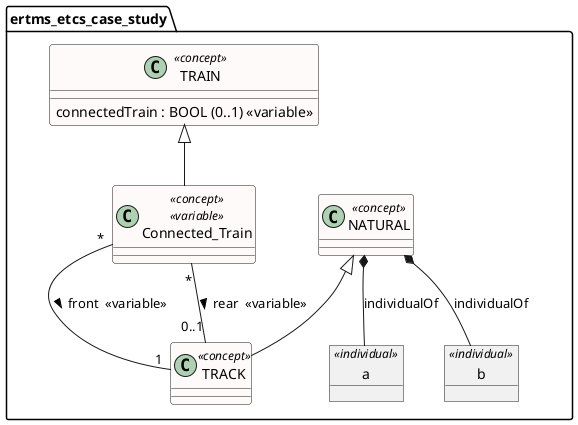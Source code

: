 @startuml

skinparam class {
 BackgroundColor<<association>> Darkorange 
 BackgroundColor<<concept>>  Snow 
} 

package ertms_etcs_case_study <<Folder>> {
	class "NATURAL" as NATURAL <<concept>> 
	class TRAIN <<concept>>  {
		connectedTrain : BOOL (0..1) <<variable>> 
	}
	class TRACK <<concept>>  {
	}
	NATURAL <|-- TRACK
	class Connected_Train <<concept>>  <<variable>>  {
	}
	TRAIN <|-- Connected_Train
	 object a <<individual>> 
	NATURAL *-- a : individualOf 
	 object b <<individual>> 
	NATURAL *-- b : individualOf 
	Connected_Train "*" -- "1" TRACK : > front  <<variable>>	 
	Connected_Train "*" -- "0..1" TRACK : > rear  <<variable>>
}

@enduml
